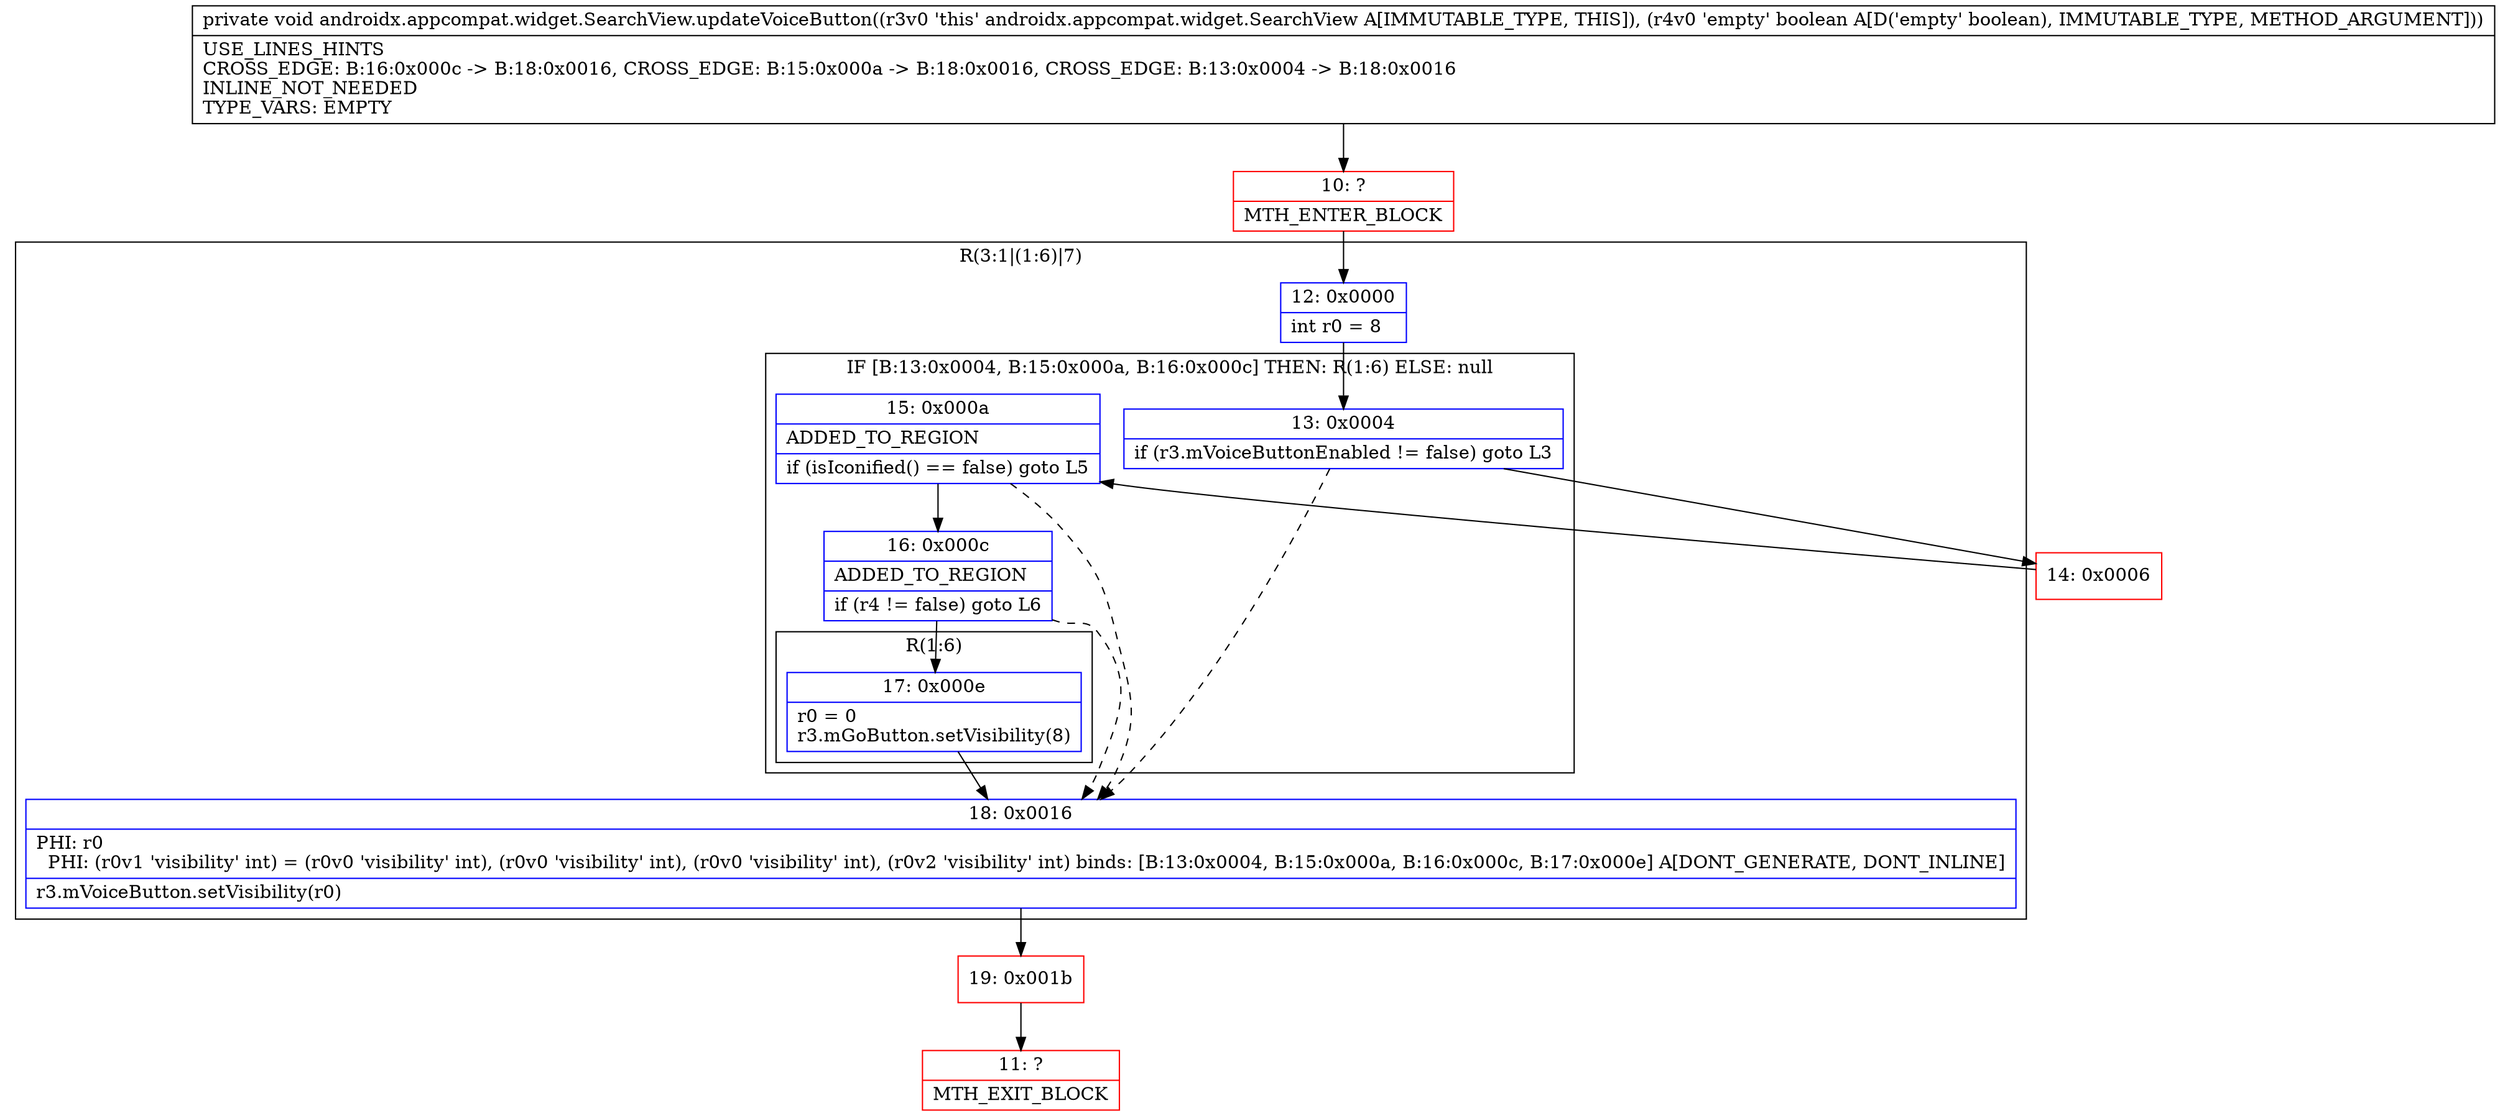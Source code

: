 digraph "CFG forandroidx.appcompat.widget.SearchView.updateVoiceButton(Z)V" {
subgraph cluster_Region_769065503 {
label = "R(3:1|(1:6)|7)";
node [shape=record,color=blue];
Node_12 [shape=record,label="{12\:\ 0x0000|int r0 = 8\l}"];
subgraph cluster_IfRegion_97310145 {
label = "IF [B:13:0x0004, B:15:0x000a, B:16:0x000c] THEN: R(1:6) ELSE: null";
node [shape=record,color=blue];
Node_13 [shape=record,label="{13\:\ 0x0004|if (r3.mVoiceButtonEnabled != false) goto L3\l}"];
Node_15 [shape=record,label="{15\:\ 0x000a|ADDED_TO_REGION\l|if (isIconified() == false) goto L5\l}"];
Node_16 [shape=record,label="{16\:\ 0x000c|ADDED_TO_REGION\l|if (r4 != false) goto L6\l}"];
subgraph cluster_Region_1415782126 {
label = "R(1:6)";
node [shape=record,color=blue];
Node_17 [shape=record,label="{17\:\ 0x000e|r0 = 0\lr3.mGoButton.setVisibility(8)\l}"];
}
}
Node_18 [shape=record,label="{18\:\ 0x0016|PHI: r0 \l  PHI: (r0v1 'visibility' int) = (r0v0 'visibility' int), (r0v0 'visibility' int), (r0v0 'visibility' int), (r0v2 'visibility' int) binds: [B:13:0x0004, B:15:0x000a, B:16:0x000c, B:17:0x000e] A[DONT_GENERATE, DONT_INLINE]\l|r3.mVoiceButton.setVisibility(r0)\l}"];
}
Node_10 [shape=record,color=red,label="{10\:\ ?|MTH_ENTER_BLOCK\l}"];
Node_14 [shape=record,color=red,label="{14\:\ 0x0006}"];
Node_19 [shape=record,color=red,label="{19\:\ 0x001b}"];
Node_11 [shape=record,color=red,label="{11\:\ ?|MTH_EXIT_BLOCK\l}"];
MethodNode[shape=record,label="{private void androidx.appcompat.widget.SearchView.updateVoiceButton((r3v0 'this' androidx.appcompat.widget.SearchView A[IMMUTABLE_TYPE, THIS]), (r4v0 'empty' boolean A[D('empty' boolean), IMMUTABLE_TYPE, METHOD_ARGUMENT]))  | USE_LINES_HINTS\lCROSS_EDGE: B:16:0x000c \-\> B:18:0x0016, CROSS_EDGE: B:15:0x000a \-\> B:18:0x0016, CROSS_EDGE: B:13:0x0004 \-\> B:18:0x0016\lINLINE_NOT_NEEDED\lTYPE_VARS: EMPTY\l}"];
MethodNode -> Node_10;Node_12 -> Node_13;
Node_13 -> Node_14;
Node_13 -> Node_18[style=dashed];
Node_15 -> Node_16;
Node_15 -> Node_18[style=dashed];
Node_16 -> Node_17;
Node_16 -> Node_18[style=dashed];
Node_17 -> Node_18;
Node_18 -> Node_19;
Node_10 -> Node_12;
Node_14 -> Node_15;
Node_19 -> Node_11;
}

